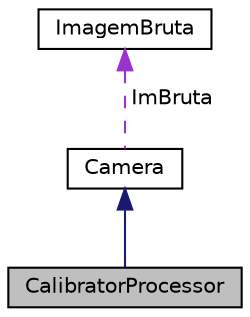 digraph "CalibratorProcessor"
{
  edge [fontname="Helvetica",fontsize="10",labelfontname="Helvetica",labelfontsize="10"];
  node [fontname="Helvetica",fontsize="10",shape=record];
  Node1 [label="CalibratorProcessor",height=0.2,width=0.4,color="black", fillcolor="grey75", style="filled", fontcolor="black"];
  Node2 -> Node1 [dir="back",color="midnightblue",fontsize="10",style="solid",fontname="Helvetica"];
  Node2 [label="Camera",height=0.2,width=0.4,color="black", fillcolor="white", style="filled",URL="$classCamera.html"];
  Node3 -> Node2 [dir="back",color="darkorchid3",fontsize="10",style="dashed",label=" ImBruta" ,fontname="Helvetica"];
  Node3 [label="ImagemBruta",height=0.2,width=0.4,color="black", fillcolor="white", style="filled",URL="$classImagemBruta.html"];
}
